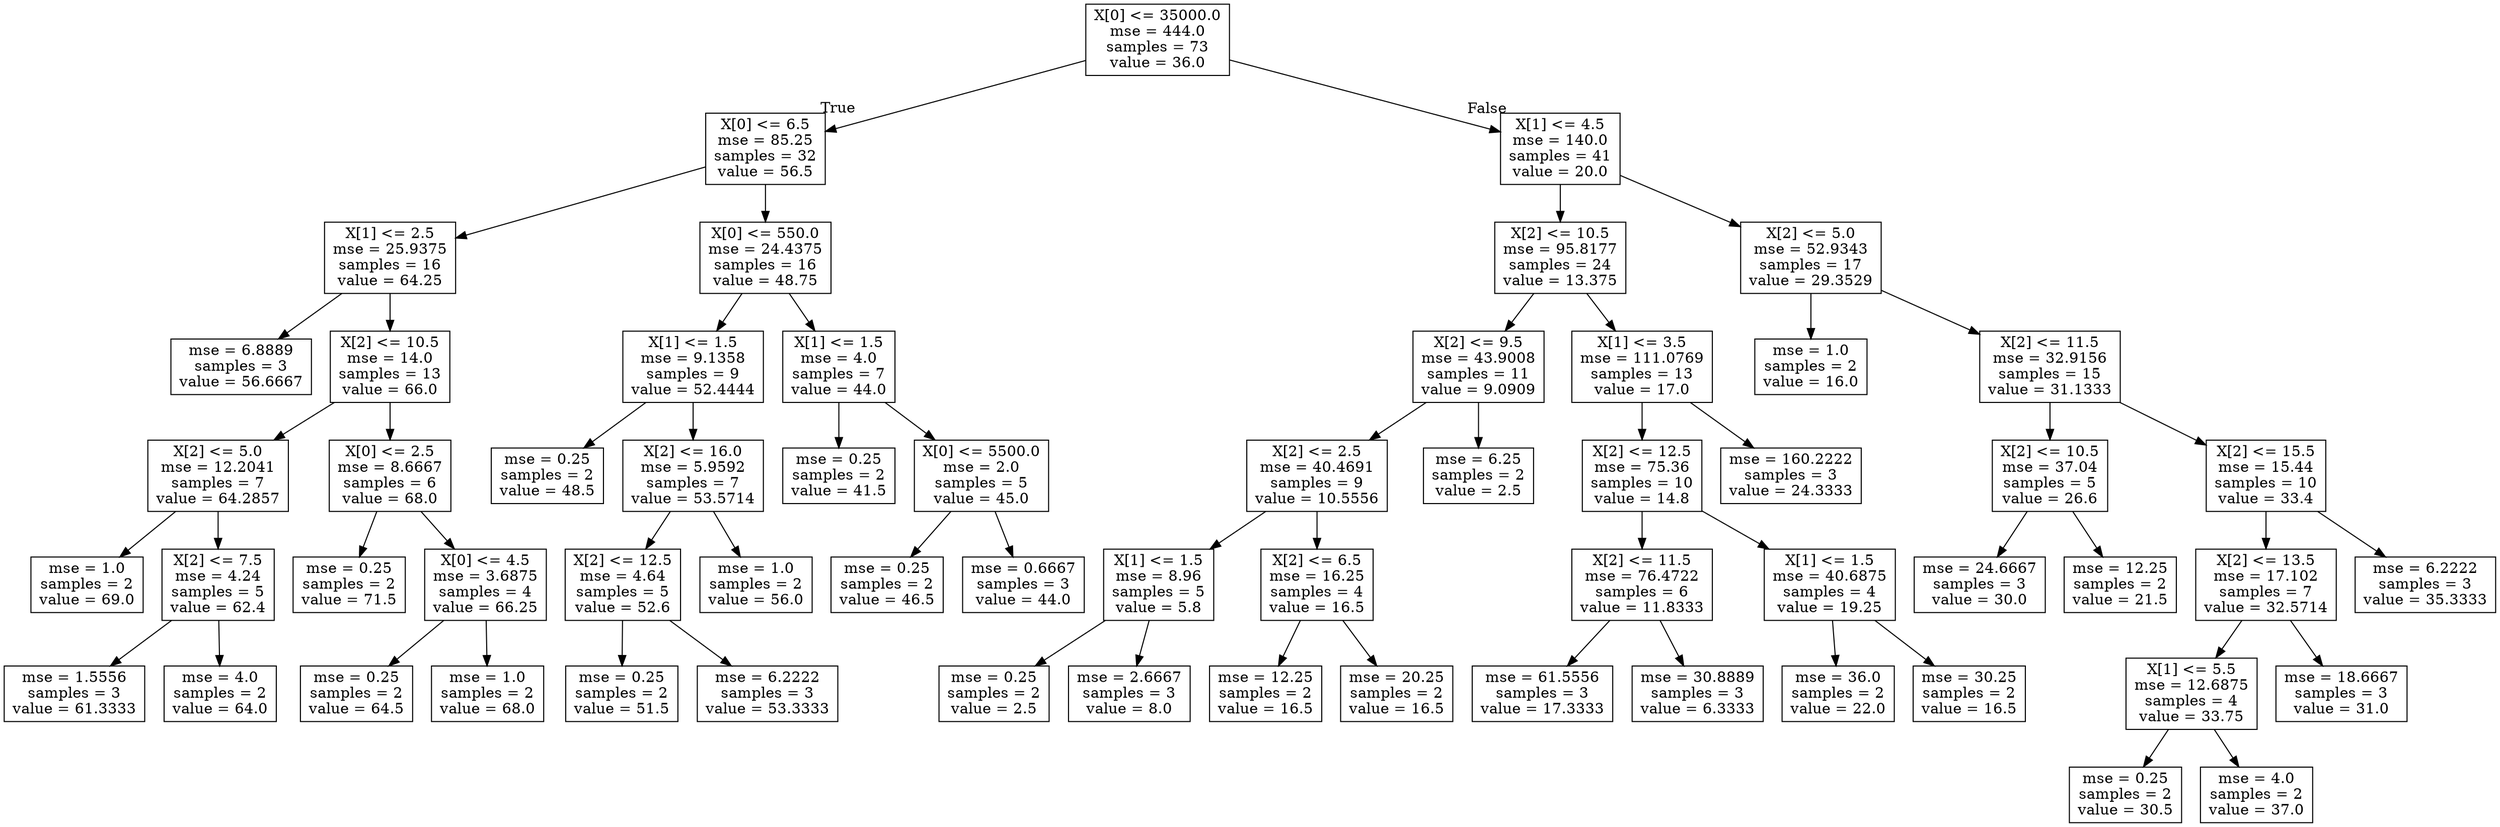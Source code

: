 digraph Tree {
node [shape=box] ;
0 [label="X[0] <= 35000.0\nmse = 444.0\nsamples = 73\nvalue = 36.0"] ;
1 [label="X[0] <= 6.5\nmse = 85.25\nsamples = 32\nvalue = 56.5"] ;
0 -> 1 [labeldistance=2.5, labelangle=45, headlabel="True"] ;
2 [label="X[1] <= 2.5\nmse = 25.9375\nsamples = 16\nvalue = 64.25"] ;
1 -> 2 ;
3 [label="mse = 6.8889\nsamples = 3\nvalue = 56.6667"] ;
2 -> 3 ;
4 [label="X[2] <= 10.5\nmse = 14.0\nsamples = 13\nvalue = 66.0"] ;
2 -> 4 ;
5 [label="X[2] <= 5.0\nmse = 12.2041\nsamples = 7\nvalue = 64.2857"] ;
4 -> 5 ;
6 [label="mse = 1.0\nsamples = 2\nvalue = 69.0"] ;
5 -> 6 ;
7 [label="X[2] <= 7.5\nmse = 4.24\nsamples = 5\nvalue = 62.4"] ;
5 -> 7 ;
8 [label="mse = 1.5556\nsamples = 3\nvalue = 61.3333"] ;
7 -> 8 ;
9 [label="mse = 4.0\nsamples = 2\nvalue = 64.0"] ;
7 -> 9 ;
10 [label="X[0] <= 2.5\nmse = 8.6667\nsamples = 6\nvalue = 68.0"] ;
4 -> 10 ;
11 [label="mse = 0.25\nsamples = 2\nvalue = 71.5"] ;
10 -> 11 ;
12 [label="X[0] <= 4.5\nmse = 3.6875\nsamples = 4\nvalue = 66.25"] ;
10 -> 12 ;
13 [label="mse = 0.25\nsamples = 2\nvalue = 64.5"] ;
12 -> 13 ;
14 [label="mse = 1.0\nsamples = 2\nvalue = 68.0"] ;
12 -> 14 ;
15 [label="X[0] <= 550.0\nmse = 24.4375\nsamples = 16\nvalue = 48.75"] ;
1 -> 15 ;
16 [label="X[1] <= 1.5\nmse = 9.1358\nsamples = 9\nvalue = 52.4444"] ;
15 -> 16 ;
17 [label="mse = 0.25\nsamples = 2\nvalue = 48.5"] ;
16 -> 17 ;
18 [label="X[2] <= 16.0\nmse = 5.9592\nsamples = 7\nvalue = 53.5714"] ;
16 -> 18 ;
19 [label="X[2] <= 12.5\nmse = 4.64\nsamples = 5\nvalue = 52.6"] ;
18 -> 19 ;
20 [label="mse = 0.25\nsamples = 2\nvalue = 51.5"] ;
19 -> 20 ;
21 [label="mse = 6.2222\nsamples = 3\nvalue = 53.3333"] ;
19 -> 21 ;
22 [label="mse = 1.0\nsamples = 2\nvalue = 56.0"] ;
18 -> 22 ;
23 [label="X[1] <= 1.5\nmse = 4.0\nsamples = 7\nvalue = 44.0"] ;
15 -> 23 ;
24 [label="mse = 0.25\nsamples = 2\nvalue = 41.5"] ;
23 -> 24 ;
25 [label="X[0] <= 5500.0\nmse = 2.0\nsamples = 5\nvalue = 45.0"] ;
23 -> 25 ;
26 [label="mse = 0.25\nsamples = 2\nvalue = 46.5"] ;
25 -> 26 ;
27 [label="mse = 0.6667\nsamples = 3\nvalue = 44.0"] ;
25 -> 27 ;
28 [label="X[1] <= 4.5\nmse = 140.0\nsamples = 41\nvalue = 20.0"] ;
0 -> 28 [labeldistance=2.5, labelangle=-45, headlabel="False"] ;
29 [label="X[2] <= 10.5\nmse = 95.8177\nsamples = 24\nvalue = 13.375"] ;
28 -> 29 ;
30 [label="X[2] <= 9.5\nmse = 43.9008\nsamples = 11\nvalue = 9.0909"] ;
29 -> 30 ;
31 [label="X[2] <= 2.5\nmse = 40.4691\nsamples = 9\nvalue = 10.5556"] ;
30 -> 31 ;
32 [label="X[1] <= 1.5\nmse = 8.96\nsamples = 5\nvalue = 5.8"] ;
31 -> 32 ;
33 [label="mse = 0.25\nsamples = 2\nvalue = 2.5"] ;
32 -> 33 ;
34 [label="mse = 2.6667\nsamples = 3\nvalue = 8.0"] ;
32 -> 34 ;
35 [label="X[2] <= 6.5\nmse = 16.25\nsamples = 4\nvalue = 16.5"] ;
31 -> 35 ;
36 [label="mse = 12.25\nsamples = 2\nvalue = 16.5"] ;
35 -> 36 ;
37 [label="mse = 20.25\nsamples = 2\nvalue = 16.5"] ;
35 -> 37 ;
38 [label="mse = 6.25\nsamples = 2\nvalue = 2.5"] ;
30 -> 38 ;
39 [label="X[1] <= 3.5\nmse = 111.0769\nsamples = 13\nvalue = 17.0"] ;
29 -> 39 ;
40 [label="X[2] <= 12.5\nmse = 75.36\nsamples = 10\nvalue = 14.8"] ;
39 -> 40 ;
41 [label="X[2] <= 11.5\nmse = 76.4722\nsamples = 6\nvalue = 11.8333"] ;
40 -> 41 ;
42 [label="mse = 61.5556\nsamples = 3\nvalue = 17.3333"] ;
41 -> 42 ;
43 [label="mse = 30.8889\nsamples = 3\nvalue = 6.3333"] ;
41 -> 43 ;
44 [label="X[1] <= 1.5\nmse = 40.6875\nsamples = 4\nvalue = 19.25"] ;
40 -> 44 ;
45 [label="mse = 36.0\nsamples = 2\nvalue = 22.0"] ;
44 -> 45 ;
46 [label="mse = 30.25\nsamples = 2\nvalue = 16.5"] ;
44 -> 46 ;
47 [label="mse = 160.2222\nsamples = 3\nvalue = 24.3333"] ;
39 -> 47 ;
48 [label="X[2] <= 5.0\nmse = 52.9343\nsamples = 17\nvalue = 29.3529"] ;
28 -> 48 ;
49 [label="mse = 1.0\nsamples = 2\nvalue = 16.0"] ;
48 -> 49 ;
50 [label="X[2] <= 11.5\nmse = 32.9156\nsamples = 15\nvalue = 31.1333"] ;
48 -> 50 ;
51 [label="X[2] <= 10.5\nmse = 37.04\nsamples = 5\nvalue = 26.6"] ;
50 -> 51 ;
52 [label="mse = 24.6667\nsamples = 3\nvalue = 30.0"] ;
51 -> 52 ;
53 [label="mse = 12.25\nsamples = 2\nvalue = 21.5"] ;
51 -> 53 ;
54 [label="X[2] <= 15.5\nmse = 15.44\nsamples = 10\nvalue = 33.4"] ;
50 -> 54 ;
55 [label="X[2] <= 13.5\nmse = 17.102\nsamples = 7\nvalue = 32.5714"] ;
54 -> 55 ;
56 [label="X[1] <= 5.5\nmse = 12.6875\nsamples = 4\nvalue = 33.75"] ;
55 -> 56 ;
57 [label="mse = 0.25\nsamples = 2\nvalue = 30.5"] ;
56 -> 57 ;
58 [label="mse = 4.0\nsamples = 2\nvalue = 37.0"] ;
56 -> 58 ;
59 [label="mse = 18.6667\nsamples = 3\nvalue = 31.0"] ;
55 -> 59 ;
60 [label="mse = 6.2222\nsamples = 3\nvalue = 35.3333"] ;
54 -> 60 ;
}